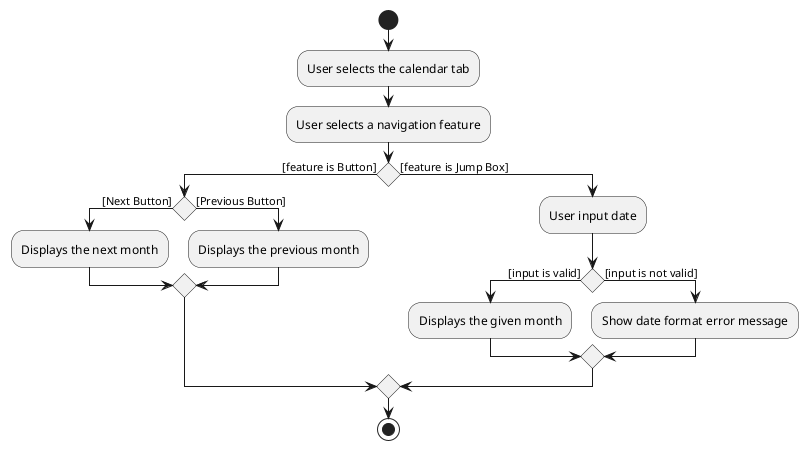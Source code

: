 @startuml
'https://plantuml.com/activity-diagram-beta

start
:User selects the calendar tab;
:User selects a navigation feature;
if () then ([feature is Button])
  if () then([Next Button])
    :Displays the next month;
  else ([Previous Button])
    :Displays the previous month;
endif

else ([feature is Jump Box])
    :User input date;
    if () then ([input is valid])
      :Displays the given month;
    else ([input is not valid])
      :Show date format error message;
    endif
endif
stop

@enduml
stop

@enduml